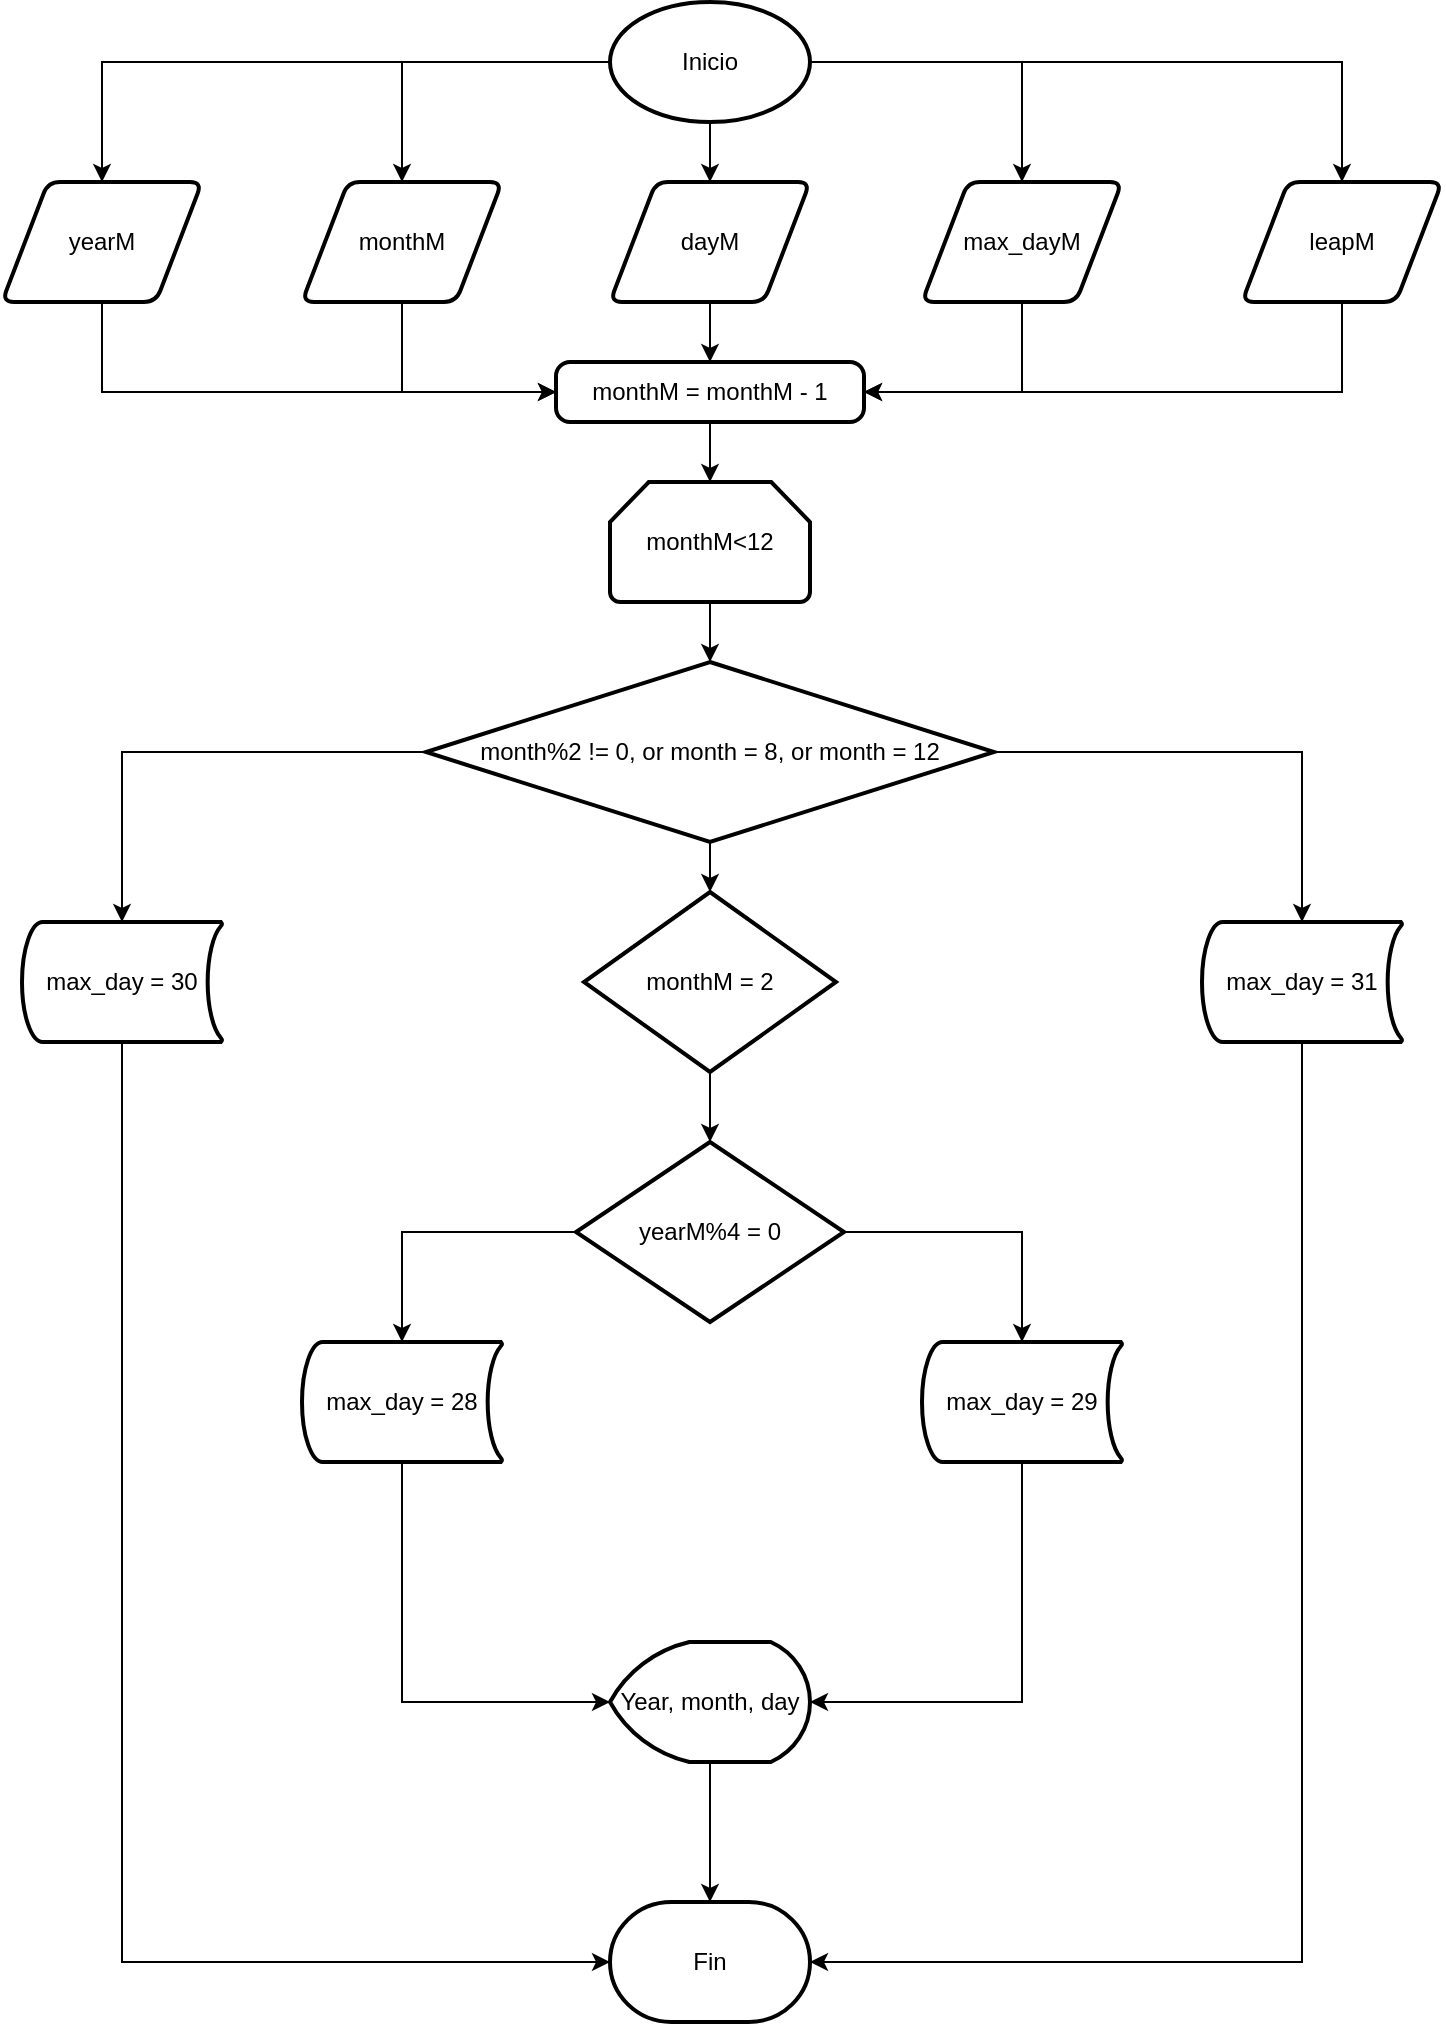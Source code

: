 <mxfile version="24.4.9" type="github">
  <diagram name="Página-1" id="N736v5wlop04pO216EFR">
    <mxGraphModel dx="1600" dy="800" grid="1" gridSize="10" guides="1" tooltips="1" connect="1" arrows="1" fold="1" page="1" pageScale="1" pageWidth="827" pageHeight="1169" math="0" shadow="0">
      <root>
        <mxCell id="0" />
        <mxCell id="1" parent="0" />
        <mxCell id="FyFO1tsIWuesugRNneb9-8" value="" style="edgeStyle=orthogonalEdgeStyle;rounded=0;orthogonalLoop=1;jettySize=auto;html=1;" edge="1" parent="1" source="FyFO1tsIWuesugRNneb9-2" target="FyFO1tsIWuesugRNneb9-4">
          <mxGeometry relative="1" as="geometry" />
        </mxCell>
        <mxCell id="FyFO1tsIWuesugRNneb9-9" style="edgeStyle=orthogonalEdgeStyle;rounded=0;orthogonalLoop=1;jettySize=auto;html=1;entryX=0.5;entryY=0;entryDx=0;entryDy=0;" edge="1" parent="1" source="FyFO1tsIWuesugRNneb9-2" target="FyFO1tsIWuesugRNneb9-5">
          <mxGeometry relative="1" as="geometry" />
        </mxCell>
        <mxCell id="FyFO1tsIWuesugRNneb9-10" style="edgeStyle=orthogonalEdgeStyle;rounded=0;orthogonalLoop=1;jettySize=auto;html=1;entryX=0.5;entryY=0;entryDx=0;entryDy=0;" edge="1" parent="1" source="FyFO1tsIWuesugRNneb9-2" target="FyFO1tsIWuesugRNneb9-3">
          <mxGeometry relative="1" as="geometry" />
        </mxCell>
        <mxCell id="FyFO1tsIWuesugRNneb9-11" style="edgeStyle=orthogonalEdgeStyle;rounded=0;orthogonalLoop=1;jettySize=auto;html=1;entryX=0.5;entryY=0;entryDx=0;entryDy=0;" edge="1" parent="1" source="FyFO1tsIWuesugRNneb9-2" target="FyFO1tsIWuesugRNneb9-6">
          <mxGeometry relative="1" as="geometry" />
        </mxCell>
        <mxCell id="FyFO1tsIWuesugRNneb9-13" style="edgeStyle=orthogonalEdgeStyle;rounded=0;orthogonalLoop=1;jettySize=auto;html=1;entryX=0.5;entryY=0;entryDx=0;entryDy=0;" edge="1" parent="1" source="FyFO1tsIWuesugRNneb9-2" target="FyFO1tsIWuesugRNneb9-7">
          <mxGeometry relative="1" as="geometry" />
        </mxCell>
        <mxCell id="FyFO1tsIWuesugRNneb9-2" value="Inicio" style="strokeWidth=2;html=1;shape=mxgraph.flowchart.start_1;whiteSpace=wrap;" vertex="1" parent="1">
          <mxGeometry x="364" y="20" width="100" height="60" as="geometry" />
        </mxCell>
        <mxCell id="FyFO1tsIWuesugRNneb9-21" style="edgeStyle=orthogonalEdgeStyle;rounded=0;orthogonalLoop=1;jettySize=auto;html=1;entryX=0;entryY=0.5;entryDx=0;entryDy=0;" edge="1" parent="1" source="FyFO1tsIWuesugRNneb9-3" target="FyFO1tsIWuesugRNneb9-20">
          <mxGeometry relative="1" as="geometry">
            <Array as="points">
              <mxPoint x="110" y="215" />
            </Array>
          </mxGeometry>
        </mxCell>
        <mxCell id="FyFO1tsIWuesugRNneb9-3" value="yearM" style="shape=parallelogram;html=1;strokeWidth=2;perimeter=parallelogramPerimeter;whiteSpace=wrap;rounded=1;arcSize=12;size=0.23;" vertex="1" parent="1">
          <mxGeometry x="60" y="110" width="100" height="60" as="geometry" />
        </mxCell>
        <mxCell id="FyFO1tsIWuesugRNneb9-23" value="" style="edgeStyle=orthogonalEdgeStyle;rounded=0;orthogonalLoop=1;jettySize=auto;html=1;" edge="1" parent="1" source="FyFO1tsIWuesugRNneb9-4" target="FyFO1tsIWuesugRNneb9-20">
          <mxGeometry relative="1" as="geometry" />
        </mxCell>
        <mxCell id="FyFO1tsIWuesugRNneb9-4" value="dayM" style="shape=parallelogram;html=1;strokeWidth=2;perimeter=parallelogramPerimeter;whiteSpace=wrap;rounded=1;arcSize=12;size=0.23;" vertex="1" parent="1">
          <mxGeometry x="364" y="110" width="100" height="60" as="geometry" />
        </mxCell>
        <mxCell id="FyFO1tsIWuesugRNneb9-22" style="edgeStyle=orthogonalEdgeStyle;rounded=0;orthogonalLoop=1;jettySize=auto;html=1;entryX=0;entryY=0.5;entryDx=0;entryDy=0;" edge="1" parent="1" source="FyFO1tsIWuesugRNneb9-5" target="FyFO1tsIWuesugRNneb9-20">
          <mxGeometry relative="1" as="geometry">
            <Array as="points">
              <mxPoint x="260" y="215" />
            </Array>
          </mxGeometry>
        </mxCell>
        <mxCell id="FyFO1tsIWuesugRNneb9-5" value="monthM" style="shape=parallelogram;html=1;strokeWidth=2;perimeter=parallelogramPerimeter;whiteSpace=wrap;rounded=1;arcSize=12;size=0.23;" vertex="1" parent="1">
          <mxGeometry x="210" y="110" width="100" height="60" as="geometry" />
        </mxCell>
        <mxCell id="FyFO1tsIWuesugRNneb9-24" style="edgeStyle=orthogonalEdgeStyle;rounded=0;orthogonalLoop=1;jettySize=auto;html=1;entryX=1;entryY=0.5;entryDx=0;entryDy=0;" edge="1" parent="1" source="FyFO1tsIWuesugRNneb9-6" target="FyFO1tsIWuesugRNneb9-20">
          <mxGeometry relative="1" as="geometry">
            <Array as="points">
              <mxPoint x="570" y="215" />
            </Array>
          </mxGeometry>
        </mxCell>
        <mxCell id="FyFO1tsIWuesugRNneb9-6" value="max_dayM" style="shape=parallelogram;html=1;strokeWidth=2;perimeter=parallelogramPerimeter;whiteSpace=wrap;rounded=1;arcSize=12;size=0.23;" vertex="1" parent="1">
          <mxGeometry x="520" y="110" width="100" height="60" as="geometry" />
        </mxCell>
        <mxCell id="FyFO1tsIWuesugRNneb9-25" style="edgeStyle=orthogonalEdgeStyle;rounded=0;orthogonalLoop=1;jettySize=auto;html=1;entryX=1;entryY=0.5;entryDx=0;entryDy=0;" edge="1" parent="1" source="FyFO1tsIWuesugRNneb9-7" target="FyFO1tsIWuesugRNneb9-20">
          <mxGeometry relative="1" as="geometry">
            <Array as="points">
              <mxPoint x="730" y="215" />
            </Array>
          </mxGeometry>
        </mxCell>
        <mxCell id="FyFO1tsIWuesugRNneb9-7" value="leapM" style="shape=parallelogram;html=1;strokeWidth=2;perimeter=parallelogramPerimeter;whiteSpace=wrap;rounded=1;arcSize=12;size=0.23;" vertex="1" parent="1">
          <mxGeometry x="680" y="110" width="100" height="60" as="geometry" />
        </mxCell>
        <mxCell id="FyFO1tsIWuesugRNneb9-27" value="" style="edgeStyle=orthogonalEdgeStyle;rounded=0;orthogonalLoop=1;jettySize=auto;html=1;" edge="1" parent="1" source="FyFO1tsIWuesugRNneb9-20" target="FyFO1tsIWuesugRNneb9-26">
          <mxGeometry relative="1" as="geometry" />
        </mxCell>
        <mxCell id="FyFO1tsIWuesugRNneb9-20" value="monthM = monthM - 1" style="rounded=1;whiteSpace=wrap;html=1;absoluteArcSize=1;arcSize=14;strokeWidth=2;" vertex="1" parent="1">
          <mxGeometry x="337" y="200" width="154" height="30" as="geometry" />
        </mxCell>
        <mxCell id="FyFO1tsIWuesugRNneb9-29" value="" style="edgeStyle=orthogonalEdgeStyle;rounded=0;orthogonalLoop=1;jettySize=auto;html=1;" edge="1" parent="1" source="FyFO1tsIWuesugRNneb9-26" target="FyFO1tsIWuesugRNneb9-28">
          <mxGeometry relative="1" as="geometry" />
        </mxCell>
        <mxCell id="FyFO1tsIWuesugRNneb9-26" value="monthM&amp;lt;12" style="strokeWidth=2;html=1;shape=mxgraph.flowchart.loop_limit;whiteSpace=wrap;" vertex="1" parent="1">
          <mxGeometry x="364" y="260" width="100" height="60" as="geometry" />
        </mxCell>
        <mxCell id="FyFO1tsIWuesugRNneb9-31" value="" style="edgeStyle=orthogonalEdgeStyle;rounded=0;orthogonalLoop=1;jettySize=auto;html=1;" edge="1" parent="1" source="FyFO1tsIWuesugRNneb9-28" target="FyFO1tsIWuesugRNneb9-30">
          <mxGeometry relative="1" as="geometry">
            <Array as="points">
              <mxPoint x="710" y="395" />
            </Array>
          </mxGeometry>
        </mxCell>
        <mxCell id="FyFO1tsIWuesugRNneb9-35" value="" style="edgeStyle=orthogonalEdgeStyle;rounded=0;orthogonalLoop=1;jettySize=auto;html=1;" edge="1" parent="1" source="FyFO1tsIWuesugRNneb9-28" target="FyFO1tsIWuesugRNneb9-34">
          <mxGeometry relative="1" as="geometry" />
        </mxCell>
        <mxCell id="FyFO1tsIWuesugRNneb9-28" value="month%2 != 0, or month = 8, or month = 12" style="strokeWidth=2;html=1;shape=mxgraph.flowchart.decision;whiteSpace=wrap;" vertex="1" parent="1">
          <mxGeometry x="272" y="350" width="284" height="90" as="geometry" />
        </mxCell>
        <mxCell id="FyFO1tsIWuesugRNneb9-30" value="max_day = 31" style="strokeWidth=2;html=1;shape=mxgraph.flowchart.stored_data;whiteSpace=wrap;" vertex="1" parent="1">
          <mxGeometry x="660" y="480" width="100" height="60" as="geometry" />
        </mxCell>
        <mxCell id="FyFO1tsIWuesugRNneb9-32" value="max_day = 30" style="strokeWidth=2;html=1;shape=mxgraph.flowchart.stored_data;whiteSpace=wrap;" vertex="1" parent="1">
          <mxGeometry x="70" y="480" width="100" height="60" as="geometry" />
        </mxCell>
        <mxCell id="FyFO1tsIWuesugRNneb9-33" style="edgeStyle=orthogonalEdgeStyle;rounded=0;orthogonalLoop=1;jettySize=auto;html=1;entryX=0.5;entryY=0;entryDx=0;entryDy=0;entryPerimeter=0;" edge="1" parent="1" source="FyFO1tsIWuesugRNneb9-28" target="FyFO1tsIWuesugRNneb9-32">
          <mxGeometry relative="1" as="geometry">
            <Array as="points">
              <mxPoint x="120" y="395" />
            </Array>
          </mxGeometry>
        </mxCell>
        <mxCell id="FyFO1tsIWuesugRNneb9-37" value="" style="edgeStyle=orthogonalEdgeStyle;rounded=0;orthogonalLoop=1;jettySize=auto;html=1;" edge="1" parent="1" source="FyFO1tsIWuesugRNneb9-34" target="FyFO1tsIWuesugRNneb9-36">
          <mxGeometry relative="1" as="geometry" />
        </mxCell>
        <mxCell id="FyFO1tsIWuesugRNneb9-34" value="monthM = 2" style="strokeWidth=2;html=1;shape=mxgraph.flowchart.decision;whiteSpace=wrap;" vertex="1" parent="1">
          <mxGeometry x="351" y="465" width="126" height="90" as="geometry" />
        </mxCell>
        <mxCell id="FyFO1tsIWuesugRNneb9-36" value="yearM%4 = 0" style="rhombus;whiteSpace=wrap;html=1;strokeWidth=2;" vertex="1" parent="1">
          <mxGeometry x="347" y="590" width="134" height="90" as="geometry" />
        </mxCell>
        <mxCell id="FyFO1tsIWuesugRNneb9-38" value="max_day = 28" style="strokeWidth=2;html=1;shape=mxgraph.flowchart.stored_data;whiteSpace=wrap;" vertex="1" parent="1">
          <mxGeometry x="210" y="690" width="100" height="60" as="geometry" />
        </mxCell>
        <mxCell id="FyFO1tsIWuesugRNneb9-39" style="edgeStyle=orthogonalEdgeStyle;rounded=0;orthogonalLoop=1;jettySize=auto;html=1;entryX=0.5;entryY=0;entryDx=0;entryDy=0;entryPerimeter=0;" edge="1" parent="1" source="FyFO1tsIWuesugRNneb9-36" target="FyFO1tsIWuesugRNneb9-38">
          <mxGeometry relative="1" as="geometry" />
        </mxCell>
        <mxCell id="FyFO1tsIWuesugRNneb9-40" value="max_day = 29" style="strokeWidth=2;html=1;shape=mxgraph.flowchart.stored_data;whiteSpace=wrap;" vertex="1" parent="1">
          <mxGeometry x="520" y="690" width="100" height="60" as="geometry" />
        </mxCell>
        <mxCell id="FyFO1tsIWuesugRNneb9-41" style="edgeStyle=orthogonalEdgeStyle;rounded=0;orthogonalLoop=1;jettySize=auto;html=1;entryX=0.5;entryY=0;entryDx=0;entryDy=0;entryPerimeter=0;" edge="1" parent="1" source="FyFO1tsIWuesugRNneb9-36" target="FyFO1tsIWuesugRNneb9-40">
          <mxGeometry relative="1" as="geometry" />
        </mxCell>
        <mxCell id="FyFO1tsIWuesugRNneb9-49" value="" style="edgeStyle=orthogonalEdgeStyle;rounded=0;orthogonalLoop=1;jettySize=auto;html=1;" edge="1" parent="1" source="FyFO1tsIWuesugRNneb9-43" target="FyFO1tsIWuesugRNneb9-48">
          <mxGeometry relative="1" as="geometry" />
        </mxCell>
        <mxCell id="FyFO1tsIWuesugRNneb9-43" value="Year, month, day" style="strokeWidth=2;html=1;shape=mxgraph.flowchart.display;whiteSpace=wrap;" vertex="1" parent="1">
          <mxGeometry x="364" y="840" width="100" height="60" as="geometry" />
        </mxCell>
        <mxCell id="FyFO1tsIWuesugRNneb9-44" style="edgeStyle=orthogonalEdgeStyle;rounded=0;orthogonalLoop=1;jettySize=auto;html=1;entryX=0;entryY=0.5;entryDx=0;entryDy=0;entryPerimeter=0;" edge="1" parent="1" source="FyFO1tsIWuesugRNneb9-38" target="FyFO1tsIWuesugRNneb9-43">
          <mxGeometry relative="1" as="geometry">
            <Array as="points">
              <mxPoint x="260" y="870" />
            </Array>
          </mxGeometry>
        </mxCell>
        <mxCell id="FyFO1tsIWuesugRNneb9-45" style="edgeStyle=orthogonalEdgeStyle;rounded=0;orthogonalLoop=1;jettySize=auto;html=1;entryX=1;entryY=0.5;entryDx=0;entryDy=0;entryPerimeter=0;" edge="1" parent="1" source="FyFO1tsIWuesugRNneb9-40" target="FyFO1tsIWuesugRNneb9-43">
          <mxGeometry relative="1" as="geometry">
            <Array as="points">
              <mxPoint x="570" y="870" />
            </Array>
          </mxGeometry>
        </mxCell>
        <mxCell id="FyFO1tsIWuesugRNneb9-48" value="Fin" style="strokeWidth=2;html=1;shape=mxgraph.flowchart.terminator;whiteSpace=wrap;" vertex="1" parent="1">
          <mxGeometry x="364" y="970" width="100" height="60" as="geometry" />
        </mxCell>
        <mxCell id="FyFO1tsIWuesugRNneb9-51" style="edgeStyle=orthogonalEdgeStyle;rounded=0;orthogonalLoop=1;jettySize=auto;html=1;entryX=0;entryY=0.5;entryDx=0;entryDy=0;entryPerimeter=0;" edge="1" parent="1" source="FyFO1tsIWuesugRNneb9-32" target="FyFO1tsIWuesugRNneb9-48">
          <mxGeometry relative="1" as="geometry">
            <Array as="points">
              <mxPoint x="120" y="1000" />
            </Array>
          </mxGeometry>
        </mxCell>
        <mxCell id="FyFO1tsIWuesugRNneb9-52" style="edgeStyle=orthogonalEdgeStyle;rounded=0;orthogonalLoop=1;jettySize=auto;html=1;entryX=1;entryY=0.5;entryDx=0;entryDy=0;entryPerimeter=0;" edge="1" parent="1" source="FyFO1tsIWuesugRNneb9-30" target="FyFO1tsIWuesugRNneb9-48">
          <mxGeometry relative="1" as="geometry">
            <Array as="points">
              <mxPoint x="710" y="1000" />
            </Array>
          </mxGeometry>
        </mxCell>
      </root>
    </mxGraphModel>
  </diagram>
</mxfile>
